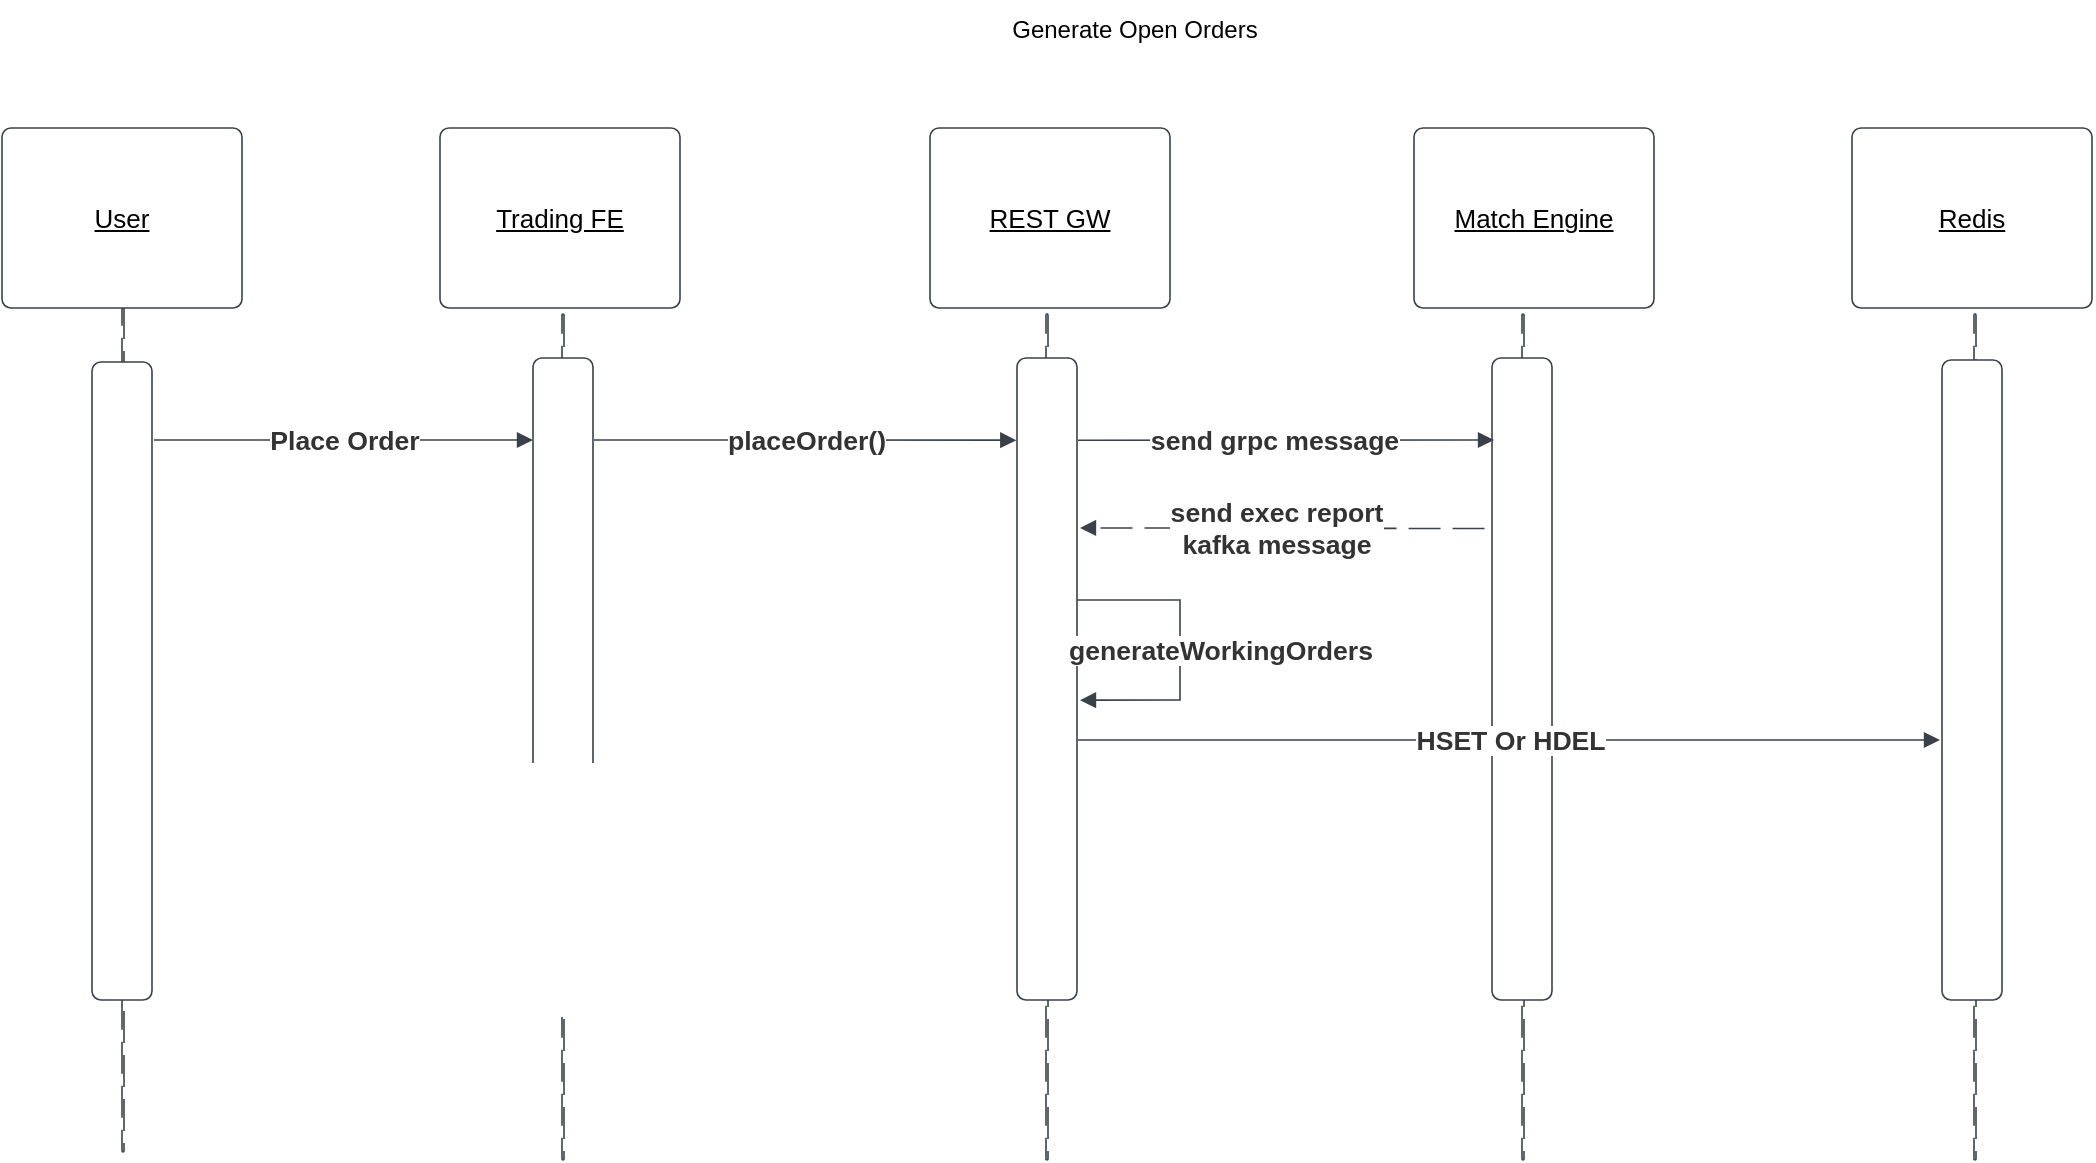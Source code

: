 <mxfile version="22.1.18" type="github">
  <diagram name="第 1 页" id="rEwbif4mO9ZO9xcDXdir">
    <mxGraphModel dx="1434" dy="701" grid="0" gridSize="10" guides="1" tooltips="1" connect="1" arrows="1" fold="1" page="1" pageScale="1" pageWidth="1169" pageHeight="1654" math="0" shadow="0">
      <root>
        <mxCell id="0" />
        <mxCell id="1" parent="0" />
        <mxCell id="zctXRc0VA4QupSx8iaKu-1" value="" style="html=1;overflow=block;blockSpacing=1;whiteSpace=wrap;fontSize=13;spacing=0;strokeColor=#3a414a;strokeOpacity=100;rounded=1;absoluteArcSize=1;arcSize=9;rotation=-270;dashed=1;fixDash=1;dashPattern=16 6;strokeWidth=0.8;lucidId=M7NZHTTpDVXx;" vertex="1" parent="1">
          <mxGeometry x="-70" y="384" width="423" height="1" as="geometry" />
        </mxCell>
        <mxCell id="zctXRc0VA4QupSx8iaKu-2" value="User" style="html=1;overflow=block;blockSpacing=1;whiteSpace=wrap;fontSize=13;fontStyle=4;spacing=3.8;strokeColor=#3a414a;strokeOpacity=100;rounded=1;absoluteArcSize=1;arcSize=9;strokeWidth=0.8;lucidId=T8NZlYuJ8EgG;" vertex="1" parent="1">
          <mxGeometry x="81" y="84" width="120" height="90" as="geometry" />
        </mxCell>
        <mxCell id="zctXRc0VA4QupSx8iaKu-3" value="Trading FE" style="html=1;overflow=block;blockSpacing=1;whiteSpace=wrap;fontSize=13;fontStyle=4;spacing=3.8;strokeColor=#3a414a;strokeOpacity=100;rounded=1;absoluteArcSize=1;arcSize=9;strokeWidth=0.8;lucidId=18NZU9HDsDMR;" vertex="1" parent="1">
          <mxGeometry x="300" y="84" width="120" height="90" as="geometry" />
        </mxCell>
        <mxCell id="zctXRc0VA4QupSx8iaKu-4" value="Match Engine" style="html=1;overflow=block;blockSpacing=1;whiteSpace=wrap;fontSize=13;fontStyle=4;spacing=3.8;strokeColor=#3a414a;strokeOpacity=100;rounded=1;absoluteArcSize=1;arcSize=9;strokeWidth=0.8;lucidId=a9NZcL33oLzD;" vertex="1" parent="1">
          <mxGeometry x="787" y="84" width="120" height="90" as="geometry" />
        </mxCell>
        <mxCell id="zctXRc0VA4QupSx8iaKu-5" value="Redis&lt;br&gt;" style="html=1;overflow=block;blockSpacing=1;whiteSpace=wrap;fontSize=13;fontStyle=4;spacing=3.8;strokeColor=#3a414a;strokeOpacity=100;rounded=1;absoluteArcSize=1;arcSize=9;strokeWidth=0.8;lucidId=l9NZF5u.6GAb;" vertex="1" parent="1">
          <mxGeometry x="1006" y="84" width="120" height="90" as="geometry" />
        </mxCell>
        <mxCell id="zctXRc0VA4QupSx8iaKu-6" value="REST GW" style="html=1;overflow=block;blockSpacing=1;whiteSpace=wrap;fontSize=13;fontStyle=4;spacing=3.8;strokeColor=#3a414a;strokeOpacity=100;rounded=1;absoluteArcSize=1;arcSize=9;strokeWidth=0.8;lucidId=t9NZKBoNONix;" vertex="1" parent="1">
          <mxGeometry x="545" y="84" width="120" height="90" as="geometry" />
        </mxCell>
        <mxCell id="zctXRc0VA4QupSx8iaKu-7" value="" style="html=1;overflow=block;blockSpacing=1;whiteSpace=wrap;fontSize=13;spacing=0;strokeColor=#3a414a;strokeOpacity=100;rounded=1;absoluteArcSize=1;arcSize=9;rotation=-270;dashed=1;fixDash=1;dashPattern=16 6;strokeWidth=0.8;lucidId=F9NZRKwd~eAH;" vertex="1" parent="1">
          <mxGeometry x="150" y="388" width="423" height="1" as="geometry" />
        </mxCell>
        <mxCell id="zctXRc0VA4QupSx8iaKu-8" value="" style="html=1;overflow=block;blockSpacing=1;whiteSpace=wrap;fontSize=13;spacing=0;strokeColor=#3a414a;strokeOpacity=100;rounded=1;absoluteArcSize=1;arcSize=9;rotation=-270;dashed=1;fixDash=1;dashPattern=16 6;strokeWidth=0.8;lucidId=H9NZtD7gAKKg;" vertex="1" parent="1">
          <mxGeometry x="630" y="388" width="423" height="1" as="geometry" />
        </mxCell>
        <mxCell id="zctXRc0VA4QupSx8iaKu-9" value="" style="html=1;overflow=block;blockSpacing=1;whiteSpace=wrap;fontSize=13;spacing=0;strokeColor=#3a414a;strokeOpacity=100;rounded=1;absoluteArcSize=1;arcSize=9;rotation=-270;dashed=1;fixDash=1;dashPattern=16 6;strokeWidth=0.8;lucidId=Q9NZzyseHX5v;" vertex="1" parent="1">
          <mxGeometry x="856" y="388" width="423" height="1" as="geometry" />
        </mxCell>
        <mxCell id="zctXRc0VA4QupSx8iaKu-10" value="" style="html=1;overflow=block;blockSpacing=1;whiteSpace=wrap;fontSize=13;spacing=0;strokeColor=#3a414a;strokeOpacity=100;rounded=1;absoluteArcSize=1;arcSize=9;rotation=-270;dashed=1;fixDash=1;dashPattern=16 6;strokeWidth=0.8;lucidId=S9NZI5xLkPNC;" vertex="1" parent="1">
          <mxGeometry x="392" y="388" width="423" height="1" as="geometry" />
        </mxCell>
        <mxCell id="zctXRc0VA4QupSx8iaKu-11" value="" style="html=1;overflow=block;blockSpacing=1;whiteSpace=wrap;fontSize=13;spacing=0;strokeColor=#3a414a;strokeOpacity=100;rounded=1;absoluteArcSize=1;arcSize=9;strokeWidth=0.8;lucidId=19NZhl3rATCA;" vertex="1" parent="1">
          <mxGeometry x="126" y="201" width="30" height="319" as="geometry" />
        </mxCell>
        <mxCell id="zctXRc0VA4QupSx8iaKu-12" value="" style="html=1;jettySize=18;whiteSpace=wrap;fontSize=13;strokeColor=#3a414a;strokeOpacity=100;strokeWidth=0.8;rounded=0;startArrow=none;endArrow=block;endFill=1;entryX=0.05;entryY=0.059;entryPerimeter=0;lucidId=g-NZMRchMd7d;entryDx=0;entryDy=0;" edge="1" parent="1">
          <mxGeometry width="100" height="100" relative="1" as="geometry">
            <Array as="points" />
            <mxPoint x="157" y="240" as="sourcePoint" />
            <mxPoint x="346.5" y="239.999" as="targetPoint" />
          </mxGeometry>
        </mxCell>
        <mxCell id="zctXRc0VA4QupSx8iaKu-13" value="Place Order" style="text;html=1;resizable=0;labelBackgroundColor=default;align=center;verticalAlign=middle;fontStyle=1;fontColor=#333333;fontSize=13.3;" vertex="1" parent="zctXRc0VA4QupSx8iaKu-12">
          <mxGeometry relative="1" as="geometry">
            <mxPoint as="offset" />
          </mxGeometry>
        </mxCell>
        <mxCell id="zctXRc0VA4QupSx8iaKu-14" value="" style="html=1;overflow=block;blockSpacing=1;whiteSpace=wrap;fontSize=13;spacing=0;strokeColor=#3a414a;strokeOpacity=100;rounded=1;absoluteArcSize=1;arcSize=9;strokeWidth=0.8;lucidId=p-NZh3E1zH06;" vertex="1" parent="1">
          <mxGeometry x="346.5" y="199" width="30" height="321" as="geometry" />
        </mxCell>
        <mxCell id="zctXRc0VA4QupSx8iaKu-15" value="" style="html=1;overflow=block;blockSpacing=1;whiteSpace=wrap;fontSize=13;spacing=0;strokeColor=#3a414a;strokeOpacity=100;rounded=1;absoluteArcSize=1;arcSize=9;strokeWidth=0.8;lucidId=Y-NZVu-vQOem;" vertex="1" parent="1">
          <mxGeometry x="588.5" y="199" width="30" height="321" as="geometry" />
        </mxCell>
        <mxCell id="zctXRc0VA4QupSx8iaKu-16" value="" style="html=1;jettySize=18;whiteSpace=wrap;fontSize=13;strokeColor=#3a414a;strokeOpacity=100;strokeWidth=0.8;rounded=0;startArrow=none;endArrow=block;endFill=1;entryX=-0.012;entryY=0.128;entryPerimeter=0;lucidId=--NZR8_Uenr~;" edge="1" parent="1" target="zctXRc0VA4QupSx8iaKu-15">
          <mxGeometry width="100" height="100" relative="1" as="geometry">
            <Array as="points" />
            <mxPoint x="377" y="240" as="sourcePoint" />
          </mxGeometry>
        </mxCell>
        <mxCell id="zctXRc0VA4QupSx8iaKu-17" value="placeOrder()" style="text;html=1;resizable=0;labelBackgroundColor=default;align=center;verticalAlign=middle;fontStyle=1;fontColor=#333333;fontSize=13.3;" vertex="1" parent="zctXRc0VA4QupSx8iaKu-16">
          <mxGeometry relative="1" as="geometry">
            <mxPoint as="offset" />
          </mxGeometry>
        </mxCell>
        <mxCell id="zctXRc0VA4QupSx8iaKu-18" value="" style="html=1;overflow=block;blockSpacing=1;whiteSpace=wrap;fontSize=13;spacing=0;strokeColor=#3a414a;strokeOpacity=100;rounded=1;absoluteArcSize=1;arcSize=9;strokeWidth=0.8;lucidId=c~NZ66zwnHVi;" vertex="1" parent="1">
          <mxGeometry x="826" y="199" width="30" height="321" as="geometry" />
        </mxCell>
        <mxCell id="zctXRc0VA4QupSx8iaKu-19" style="edgeStyle=orthogonalEdgeStyle;rounded=0;orthogonalLoop=1;jettySize=auto;html=1;exitX=0.5;exitY=0;exitDx=0;exitDy=0;" edge="1" parent="1" source="zctXRc0VA4QupSx8iaKu-20">
          <mxGeometry relative="1" as="geometry">
            <mxPoint x="1066" y="210" as="targetPoint" />
          </mxGeometry>
        </mxCell>
        <mxCell id="zctXRc0VA4QupSx8iaKu-20" value="" style="html=1;overflow=block;blockSpacing=1;whiteSpace=wrap;fontSize=13;spacing=0;strokeColor=#3a414a;strokeOpacity=100;rounded=1;absoluteArcSize=1;arcSize=9;strokeWidth=0.8;lucidId=Q~NZrVW1zLrD;" vertex="1" parent="1">
          <mxGeometry x="1051" y="200" width="30" height="320" as="geometry" />
        </mxCell>
        <mxCell id="zctXRc0VA4QupSx8iaKu-23" value="" style="html=1;jettySize=18;whiteSpace=wrap;fontSize=13;strokeColor=#3a414a;strokeOpacity=100;strokeWidth=0.8;rounded=0;startArrow=none;endArrow=block;endFill=1;exitX=1.017;exitY=0.128;exitPerimeter=0;lucidId=6cOZZF8WiXqJ;exitDx=0;exitDy=0;" edge="1" parent="1" source="zctXRc0VA4QupSx8iaKu-15">
          <mxGeometry width="100" height="100" relative="1" as="geometry">
            <Array as="points" />
            <mxPoint x="827" y="240" as="targetPoint" />
          </mxGeometry>
        </mxCell>
        <mxCell id="zctXRc0VA4QupSx8iaKu-24" value="send grpc message" style="text;html=1;resizable=0;labelBackgroundColor=default;align=center;verticalAlign=middle;fontStyle=1;fontColor=#333333;fontSize=13.3;" vertex="1" parent="zctXRc0VA4QupSx8iaKu-23">
          <mxGeometry x="-0.742" relative="1" as="geometry">
            <mxPoint x="71" as="offset" />
          </mxGeometry>
        </mxCell>
        <mxCell id="zctXRc0VA4QupSx8iaKu-25" value="" style="html=1;jettySize=18;whiteSpace=wrap;fontSize=13;strokeColor=#3a414a;strokeOpacity=100;dashed=1;fixDash=1;dashPattern=16 6;strokeWidth=0.8;rounded=0;startArrow=none;endArrow=block;endFill=1;entryX=1.05;entryY=0.374;entryPerimeter=0;lucidId=VaOZTp4riYNy;entryDx=0;entryDy=0;exitX=-0.124;exitY=0.375;exitDx=0;exitDy=0;exitPerimeter=0;" edge="1" parent="1">
          <mxGeometry width="100" height="100" relative="1" as="geometry">
            <Array as="points" />
            <mxPoint x="822.28" y="284.275" as="sourcePoint" />
            <mxPoint x="620" y="283.954" as="targetPoint" />
          </mxGeometry>
        </mxCell>
        <mxCell id="zctXRc0VA4QupSx8iaKu-26" value="send exec report &lt;br&gt;kafka message" style="text;html=1;resizable=0;labelBackgroundColor=default;align=center;verticalAlign=middle;fontStyle=1;fontColor=#333333;fontSize=13.3;" vertex="1" parent="zctXRc0VA4QupSx8iaKu-25">
          <mxGeometry x="-0.637" relative="1" as="geometry">
            <mxPoint x="-68" as="offset" />
          </mxGeometry>
        </mxCell>
        <mxCell id="zctXRc0VA4QupSx8iaKu-27" value="" style="html=1;jettySize=18;whiteSpace=wrap;fontSize=13;strokeColor=#3a414a;strokeOpacity=100;strokeWidth=0.8;rounded=0;startArrow=none;endArrow=block;endFill=1;entryX=1.05;entryY=0.533;entryPerimeter=0;lucidId=--NZR8_Uenr~;entryDx=0;entryDy=0;" edge="1" parent="1" target="zctXRc0VA4QupSx8iaKu-15">
          <mxGeometry width="100" height="100" relative="1" as="geometry">
            <Array as="points">
              <mxPoint x="670" y="320" />
              <mxPoint x="670" y="370" />
            </Array>
            <mxPoint x="618.5" y="320" as="sourcePoint" />
            <mxPoint x="829.5" y="320" as="targetPoint" />
          </mxGeometry>
        </mxCell>
        <mxCell id="zctXRc0VA4QupSx8iaKu-28" value="generateWorkingOrders" style="text;html=1;resizable=0;labelBackgroundColor=default;align=center;verticalAlign=middle;fontStyle=1;fontColor=#333333;fontSize=13.3;" vertex="1" parent="zctXRc0VA4QupSx8iaKu-27">
          <mxGeometry relative="1" as="geometry">
            <mxPoint x="20" as="offset" />
          </mxGeometry>
        </mxCell>
        <mxCell id="zctXRc0VA4QupSx8iaKu-34" value="" style="html=1;jettySize=18;whiteSpace=wrap;fontSize=13;strokeColor=#3a414a;strokeOpacity=100;strokeWidth=0.8;rounded=0;startArrow=none;endArrow=block;endFill=1;lucidId=--NZR8_Uenr~;" edge="1" parent="1">
          <mxGeometry width="100" height="100" relative="1" as="geometry">
            <Array as="points" />
            <mxPoint x="619" y="390" as="sourcePoint" />
            <mxPoint x="1050" y="390" as="targetPoint" />
          </mxGeometry>
        </mxCell>
        <mxCell id="zctXRc0VA4QupSx8iaKu-35" value="HSET&amp;nbsp;Or HDEL" style="text;html=1;resizable=0;labelBackgroundColor=default;align=center;verticalAlign=middle;fontStyle=1;fontColor=#333333;fontSize=13.3;" vertex="1" parent="zctXRc0VA4QupSx8iaKu-34">
          <mxGeometry relative="1" as="geometry">
            <mxPoint as="offset" />
          </mxGeometry>
        </mxCell>
        <mxCell id="zctXRc0VA4QupSx8iaKu-36" value="Generate Open Orders" style="text;strokeColor=none;align=center;fillColor=none;html=1;verticalAlign=middle;whiteSpace=wrap;rounded=0;" vertex="1" parent="1">
          <mxGeometry x="526" y="20" width="243" height="30" as="geometry" />
        </mxCell>
      </root>
    </mxGraphModel>
  </diagram>
</mxfile>
